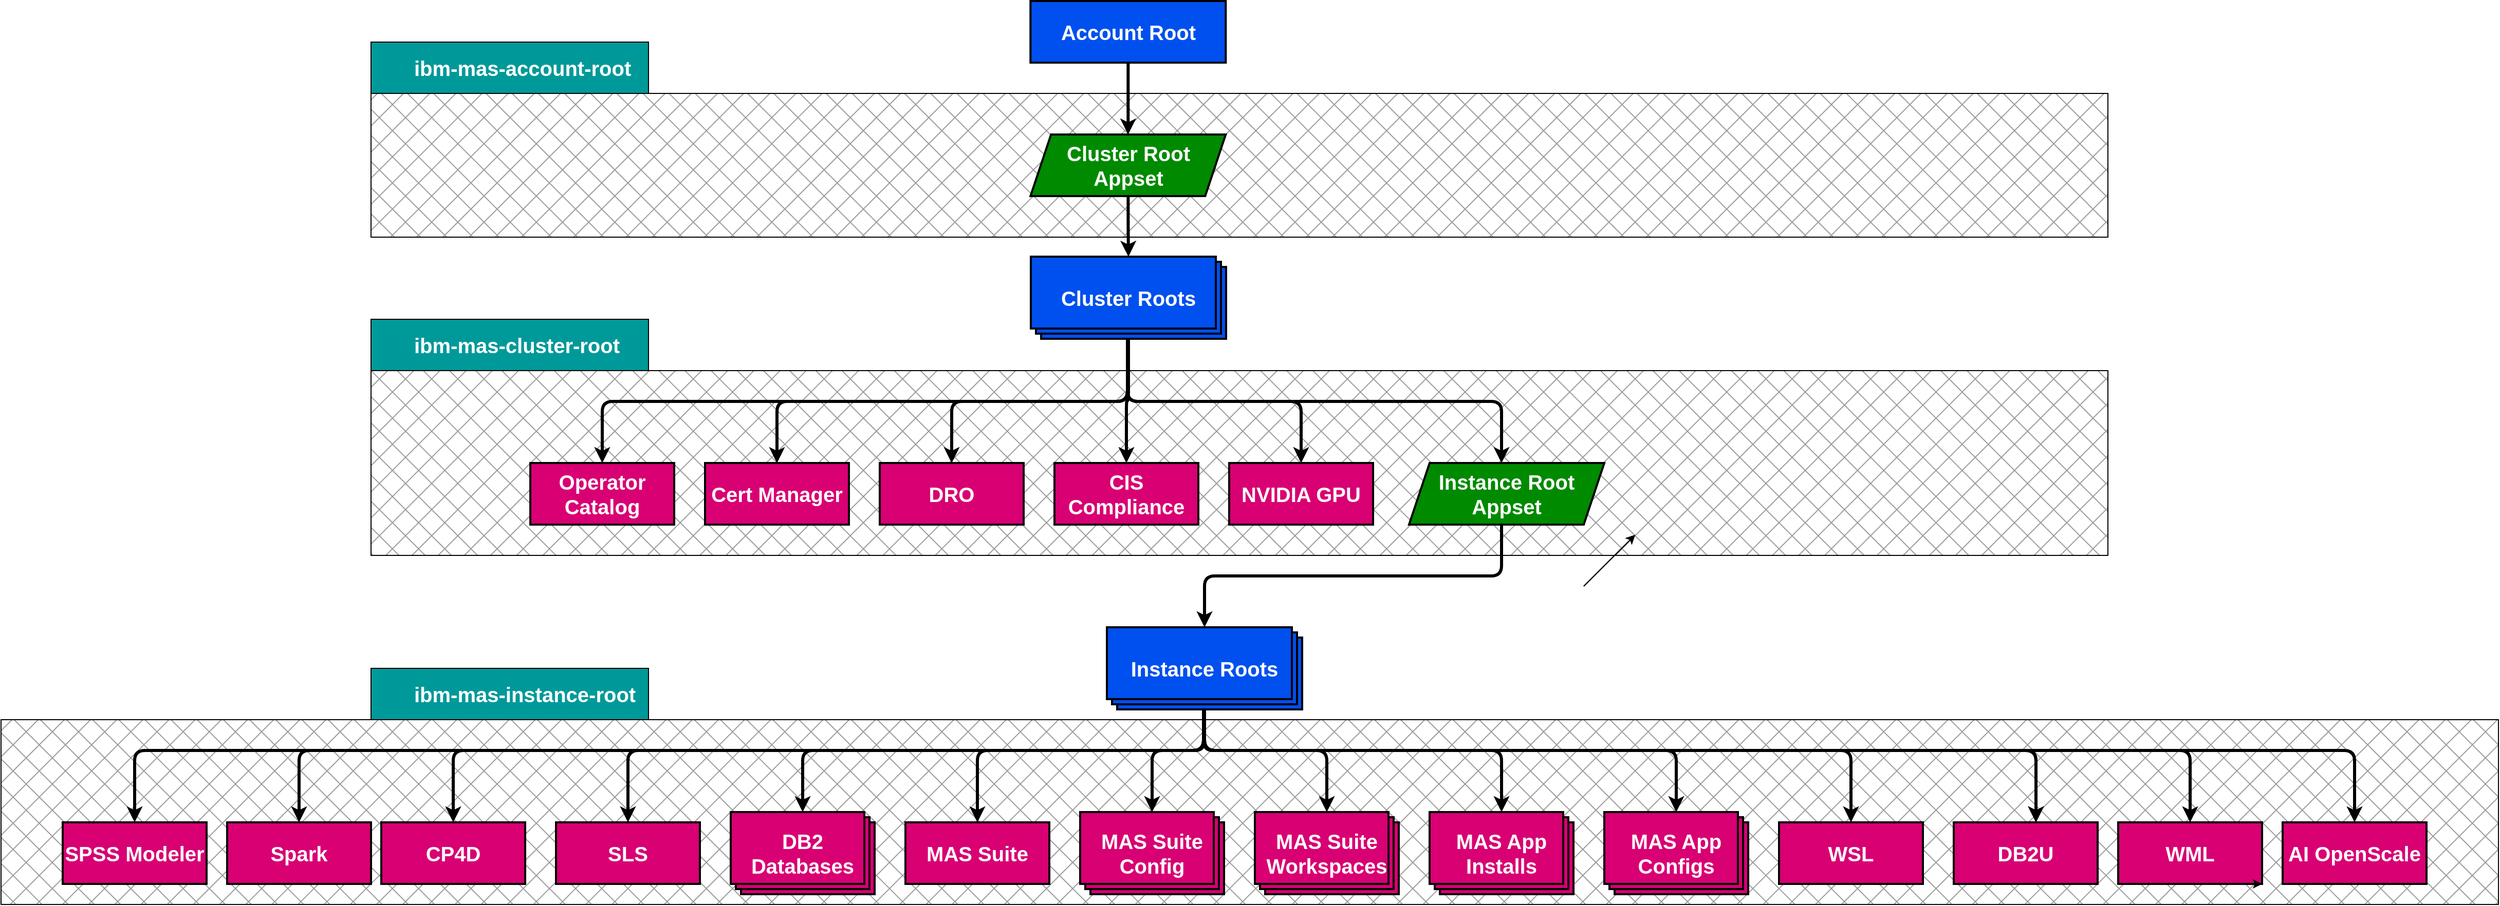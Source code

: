 <mxfile>
  <diagram id="ml8bYYsEtUAZJTW_Lftc" name="Page-1">
    <mxGraphModel dx="3089" dy="1564" grid="1" gridSize="10" guides="0" tooltips="1" connect="1" arrows="1" fold="1" page="0" pageScale="1" pageWidth="827" pageHeight="1169" background="#ffffff" math="0" shadow="0">
      <root>
        <mxCell id="0" />
        <mxCell id="1" parent="0" />
        <mxCell id="151" value="" style="rounded=0;whiteSpace=wrap;html=1;strokeColor=#000000;strokeWidth=1;fontSize=20;fillColor=#9C9C9C;fillStyle=cross-hatch;" parent="1" vertex="1">
          <mxGeometry x="-370" y="750" width="2430" height="180" as="geometry" />
        </mxCell>
        <mxCell id="160" value="" style="rounded=0;whiteSpace=wrap;html=1;strokeColor=#000000;strokeWidth=1;fontSize=20;fillColor=#9C9C9C;fillStyle=cross-hatch;" parent="1" vertex="1">
          <mxGeometry x="-10" y="140" width="1690" height="140" as="geometry" />
        </mxCell>
        <mxCell id="146" value="" style="rounded=0;whiteSpace=wrap;html=1;strokeColor=#000000;strokeWidth=1;fontSize=20;fillColor=#9C9C9C;fillStyle=cross-hatch;" parent="1" vertex="1">
          <mxGeometry x="-10" y="410" width="1690" height="180" as="geometry" />
        </mxCell>
        <mxCell id="117" style="edgeStyle=orthogonalEdgeStyle;html=1;strokeWidth=3;orthogonal=1;strokeColor=#000000;" parent="1" source="2" target="3" edge="1">
          <mxGeometry relative="1" as="geometry" />
        </mxCell>
        <mxCell id="2" value="Account Root" style="rounded=0;whiteSpace=wrap;html=1;fillColor=#0050ef;fontColor=#ffffff;strokeColor=#000000;fontStyle=1;fontSize=20;strokeWidth=2;align=center;spacing=0;" parent="1" vertex="1">
          <mxGeometry x="631.662" y="50" width="190" height="60" as="geometry" />
        </mxCell>
        <mxCell id="116" style="edgeStyle=orthogonalEdgeStyle;html=1;strokeWidth=3;orthogonal=1;strokeColor=#000000;" parent="1" source="3" target="107" edge="1">
          <mxGeometry relative="1" as="geometry" />
        </mxCell>
        <mxCell id="3" value="Cluster Root Appset" style="shape=parallelogram;perimeter=parallelogramPerimeter;whiteSpace=wrap;html=1;fixedSize=1;fillColor=#008a00;fontColor=#ffffff;strokeColor=#000000;fontStyle=1;fontSize=20;strokeWidth=2;align=center;spacing=0;" parent="1" vertex="1">
          <mxGeometry x="631.662" y="180" width="190" height="60" as="geometry" />
        </mxCell>
        <mxCell id="134" style="edgeStyle=orthogonalEdgeStyle;html=1;strokeWidth=3;orthogonal=1;strokeColor=#000000;" parent="1" source="5" target="125" edge="1">
          <mxGeometry relative="1" as="geometry">
            <Array as="points">
              <mxPoint x="1090" y="610" />
              <mxPoint x="801" y="610" />
            </Array>
          </mxGeometry>
        </mxCell>
        <mxCell id="5" value="Instance Root Appset" style="shape=parallelogram;perimeter=parallelogramPerimeter;whiteSpace=wrap;html=1;fixedSize=1;fillColor=#008a00;fontColor=#ffffff;strokeColor=#000000;fontStyle=1;fontSize=20;strokeWidth=2;align=center;spacing=0;" parent="1" vertex="1">
          <mxGeometry x="1000" y="500" width="190" height="60" as="geometry" />
        </mxCell>
        <mxCell id="11" value="Operator Catalog" style="rounded=0;whiteSpace=wrap;html=1;fillColor=#d80073;strokeColor=#000000;fontColor=#ffffff;fontStyle=1;fontSize=20;strokeWidth=2;align=center;spacing=0;" parent="1" vertex="1">
          <mxGeometry x="145" y="500" width="140" height="60" as="geometry" />
        </mxCell>
        <mxCell id="13" value="Cert Manager" style="rounded=0;whiteSpace=wrap;html=1;fillColor=#d80073;strokeColor=#000000;fontColor=#ffffff;fontStyle=1;fontSize=20;strokeWidth=2;align=center;spacing=0;" parent="1" vertex="1">
          <mxGeometry x="315" y="500" width="140" height="60" as="geometry" />
        </mxCell>
        <mxCell id="14" value="DRO" style="rounded=0;whiteSpace=wrap;html=1;fillColor=#d80073;strokeColor=#000000;fontColor=#ffffff;fontStyle=1;fontSize=20;strokeWidth=2;align=center;spacing=0;" parent="1" vertex="1">
          <mxGeometry x="485" y="500" width="140" height="60" as="geometry" />
        </mxCell>
        <mxCell id="15" value="CIS Compliance" style="rounded=0;whiteSpace=wrap;html=1;fillColor=#d80073;strokeColor=#000000;fontColor=#ffffff;fontStyle=1;fontSize=20;strokeWidth=2;align=center;spacing=0;" parent="1" vertex="1">
          <mxGeometry x="655" y="500" width="140" height="60" as="geometry" />
        </mxCell>
        <mxCell id="16" value="NVIDIA GPU" style="rounded=0;whiteSpace=wrap;html=1;fillColor=#d80073;strokeColor=#000000;fontColor=#ffffff;fontStyle=1;fontSize=20;strokeWidth=2;align=center;spacing=0;" parent="1" vertex="1">
          <mxGeometry x="825" y="500" width="140" height="60" as="geometry" />
        </mxCell>
        <mxCell id="17" value="DB2U" style="rounded=0;whiteSpace=wrap;html=1;fillColor=#d80073;strokeColor=#000000;fontColor=#ffffff;fontStyle=1;fontSize=20;strokeWidth=2;align=center;spacing=0;" parent="1" vertex="1">
          <mxGeometry x="1530" y="850" width="140" height="60" as="geometry" />
        </mxCell>
        <mxCell id="26" value="MAS Suite" style="rounded=0;whiteSpace=wrap;html=1;fillColor=#d80073;strokeColor=#000000;fontColor=#ffffff;fontStyle=1;fontSize=20;strokeWidth=2;align=center;spacing=0;" parent="1" vertex="1">
          <mxGeometry x="510" y="850" width="140" height="60" as="geometry" />
        </mxCell>
        <mxCell id="34" value="SLS" style="rounded=0;whiteSpace=wrap;html=1;fillColor=#d80073;strokeColor=#000000;fontColor=#ffffff;fontStyle=1;fontSize=20;strokeWidth=2;align=center;spacing=0;" parent="1" vertex="1">
          <mxGeometry x="170" y="850" width="140" height="60" as="geometry" />
        </mxCell>
        <mxCell id="50" value="CP4D" style="rounded=0;whiteSpace=wrap;html=1;fillColor=#d80073;strokeColor=#000000;fontColor=#ffffff;fontStyle=1;fontSize=20;strokeWidth=2;align=center;spacing=0;" parent="1" vertex="1">
          <mxGeometry y="850" width="140" height="60" as="geometry" />
        </mxCell>
        <mxCell id="118" style="edgeStyle=orthogonalEdgeStyle;html=1;strokeWidth=3;orthogonal=1;strokeColor=#000000;" parent="1" source="107" target="11" edge="1">
          <mxGeometry relative="1" as="geometry">
            <Array as="points">
              <mxPoint x="726" y="440" />
              <mxPoint x="215" y="440" />
            </Array>
          </mxGeometry>
        </mxCell>
        <mxCell id="119" style="edgeStyle=orthogonalEdgeStyle;html=1;strokeWidth=3;orthogonal=1;strokeColor=#000000;" parent="1" source="107" target="13" edge="1">
          <mxGeometry relative="1" as="geometry">
            <Array as="points">
              <mxPoint x="726" y="440" />
              <mxPoint x="385" y="440" />
            </Array>
          </mxGeometry>
        </mxCell>
        <mxCell id="120" style="edgeStyle=orthogonalEdgeStyle;html=1;strokeWidth=3;orthogonal=1;strokeColor=#000000;" parent="1" source="107" target="14" edge="1">
          <mxGeometry relative="1" as="geometry">
            <Array as="points">
              <mxPoint x="726" y="440" />
              <mxPoint x="555" y="440" />
            </Array>
          </mxGeometry>
        </mxCell>
        <mxCell id="121" style="edgeStyle=orthogonalEdgeStyle;html=1;strokeWidth=3;orthogonal=1;strokeColor=#000000;" parent="1" source="107" target="15" edge="1">
          <mxGeometry relative="1" as="geometry" />
        </mxCell>
        <mxCell id="122" style="edgeStyle=orthogonalEdgeStyle;html=1;strokeWidth=3;orthogonal=1;strokeColor=#000000;" parent="1" source="107" target="16" edge="1">
          <mxGeometry relative="1" as="geometry">
            <Array as="points">
              <mxPoint x="726" y="440" />
              <mxPoint x="895" y="440" />
            </Array>
          </mxGeometry>
        </mxCell>
        <mxCell id="124" style="edgeStyle=orthogonalEdgeStyle;html=1;strokeWidth=3;orthogonal=1;strokeColor=#000000;" parent="1" source="107" target="5" edge="1">
          <mxGeometry relative="1" as="geometry">
            <Array as="points">
              <mxPoint x="726" y="440" />
              <mxPoint x="1090" y="440" />
            </Array>
          </mxGeometry>
        </mxCell>
        <mxCell id="107" value="&lt;span style=&quot;color: rgb(255, 255, 255); font-family: Helvetica; font-size: 20px; font-style: normal; font-variant-ligatures: normal; font-variant-caps: normal; letter-spacing: normal; orphans: 2; text-indent: 0px; text-transform: none; widows: 2; word-spacing: 0px; -webkit-text-stroke-width: 0px; text-decoration-thickness: initial; text-decoration-style: initial; text-decoration-color: initial; float: none; display: inline !important;&quot;&gt;Cluster Roots&lt;/span&gt;" style="verticalLabelPosition=middle;verticalAlign=middle;html=1;shape=mxgraph.basic.layered_rect;dx=10;outlineConnect=0;fillColor=#0050ef;fontColor=#ffffff;strokeColor=#000000;labelPosition=center;align=center;labelBackgroundColor=none;whiteSpace=wrap;horizontal=1;fontStyle=1;fontSize=20;strokeWidth=2;spacing=0;" parent="1" vertex="1">
          <mxGeometry x="632.004" y="299" width="190" height="80" as="geometry" />
        </mxCell>
        <mxCell id="136" style="edgeStyle=orthogonalEdgeStyle;html=1;strokeWidth=3;orthogonal=1;strokeColor=#000000;" parent="1" source="125" target="34" edge="1">
          <mxGeometry relative="1" as="geometry">
            <Array as="points">
              <mxPoint x="801" y="780" />
              <mxPoint x="240" y="780" />
            </Array>
          </mxGeometry>
        </mxCell>
        <mxCell id="137" style="edgeStyle=orthogonalEdgeStyle;html=1;strokeWidth=3;orthogonal=1;strokeColor=#000000;" parent="1" source="125" target="129" edge="1">
          <mxGeometry relative="1" as="geometry">
            <Array as="points">
              <mxPoint x="801" y="780" />
              <mxPoint x="410" y="780" />
            </Array>
          </mxGeometry>
        </mxCell>
        <mxCell id="138" style="edgeStyle=orthogonalEdgeStyle;html=1;strokeWidth=3;orthogonal=1;strokeColor=#000000;" parent="1" source="125" target="26" edge="1">
          <mxGeometry relative="1" as="geometry">
            <Array as="points">
              <mxPoint x="801" y="780" />
              <mxPoint x="580" y="780" />
            </Array>
          </mxGeometry>
        </mxCell>
        <mxCell id="139" style="edgeStyle=orthogonalEdgeStyle;html=1;strokeWidth=3;orthogonal=1;strokeColor=#000000;" parent="1" source="125" target="130" edge="1">
          <mxGeometry relative="1" as="geometry">
            <Array as="points">
              <mxPoint x="801" y="780" />
              <mxPoint x="750" y="780" />
            </Array>
          </mxGeometry>
        </mxCell>
        <mxCell id="140" style="edgeStyle=orthogonalEdgeStyle;html=1;strokeWidth=3;orthogonal=1;strokeColor=#000000;" parent="1" source="125" target="131" edge="1">
          <mxGeometry relative="1" as="geometry">
            <Array as="points">
              <mxPoint x="801" y="780" />
              <mxPoint x="920" y="780" />
            </Array>
          </mxGeometry>
        </mxCell>
        <mxCell id="141" style="edgeStyle=orthogonalEdgeStyle;html=1;strokeWidth=3;orthogonal=1;strokeColor=#000000;" parent="1" source="125" target="132" edge="1">
          <mxGeometry relative="1" as="geometry">
            <Array as="points">
              <mxPoint x="801" y="780" />
              <mxPoint x="1090" y="780" />
            </Array>
          </mxGeometry>
        </mxCell>
        <mxCell id="142" style="edgeStyle=orthogonalEdgeStyle;html=1;strokeWidth=3;orthogonal=1;strokeColor=#000000;" parent="1" source="125" target="133" edge="1">
          <mxGeometry relative="1" as="geometry">
            <Array as="points">
              <mxPoint x="801" y="780" />
              <mxPoint x="1260" y="780" />
            </Array>
          </mxGeometry>
        </mxCell>
        <mxCell id="145" style="edgeStyle=orthogonalEdgeStyle;html=1;strokeColor=#000000;strokeWidth=3;fontSize=20;orthogonal=1;" parent="1" source="125" target="143" edge="1">
          <mxGeometry relative="1" as="geometry">
            <Array as="points">
              <mxPoint x="801" y="780" />
              <mxPoint x="1430" y="780" />
            </Array>
          </mxGeometry>
        </mxCell>
        <mxCell id="125" value="Instance Roots" style="verticalLabelPosition=middle;verticalAlign=middle;html=1;shape=mxgraph.basic.layered_rect;dx=10;outlineConnect=0;fillColor=#0050ef;fontColor=#ffffff;strokeColor=#000000;labelPosition=center;align=center;labelBackgroundColor=none;whiteSpace=wrap;horizontal=1;fontStyle=1;fontSize=20;strokeWidth=2;spacing=0;" parent="1" vertex="1">
          <mxGeometry x="706" y="660" width="190" height="80" as="geometry" />
        </mxCell>
        <mxCell id="129" value="DB2 Databases" style="verticalLabelPosition=middle;verticalAlign=middle;html=1;shape=mxgraph.basic.layered_rect;dx=10;outlineConnect=0;fillColor=#d80073;fontColor=#ffffff;strokeColor=#000000;labelPosition=center;align=center;labelBackgroundColor=none;whiteSpace=wrap;horizontal=1;strokeWidth=2;fontStyle=1;fontSize=20;spacing=0;" parent="1" vertex="1">
          <mxGeometry x="340" y="840" width="140" height="80" as="geometry" />
        </mxCell>
        <mxCell id="130" value="MAS Suite Config" style="verticalLabelPosition=middle;verticalAlign=middle;html=1;shape=mxgraph.basic.layered_rect;dx=10;outlineConnect=0;fillColor=#d80073;fontColor=#ffffff;strokeColor=#000000;labelPosition=center;align=center;labelBackgroundColor=none;whiteSpace=wrap;horizontal=1;fontStyle=1;fontSize=20;strokeWidth=2;spacing=0;" parent="1" vertex="1">
          <mxGeometry x="680" y="840" width="140" height="80" as="geometry" />
        </mxCell>
        <mxCell id="131" value="MAS Suite Workspaces" style="verticalLabelPosition=middle;verticalAlign=middle;html=1;shape=mxgraph.basic.layered_rect;dx=10;outlineConnect=0;fillColor=#d80073;fontColor=#ffffff;strokeColor=#000000;labelPosition=center;align=center;labelBackgroundColor=none;whiteSpace=wrap;horizontal=1;fontStyle=1;fontSize=20;strokeWidth=2;spacing=0;" parent="1" vertex="1">
          <mxGeometry x="850" y="840" width="140" height="80" as="geometry" />
        </mxCell>
        <mxCell id="132" value="MAS App Installs" style="verticalLabelPosition=middle;verticalAlign=middle;html=1;shape=mxgraph.basic.layered_rect;dx=10;outlineConnect=0;fillColor=#d80073;fontColor=#ffffff;strokeColor=#000000;labelPosition=center;align=center;labelBackgroundColor=none;whiteSpace=wrap;horizontal=1;fontStyle=1;fontSize=20;strokeWidth=2;spacing=0;" parent="1" vertex="1">
          <mxGeometry x="1020" y="840" width="140" height="80" as="geometry" />
        </mxCell>
        <mxCell id="133" value="MAS App Configs" style="verticalLabelPosition=middle;verticalAlign=middle;html=1;shape=mxgraph.basic.layered_rect;dx=10;outlineConnect=0;fillColor=#d80073;fontColor=#ffffff;strokeColor=#000000;labelPosition=center;align=center;labelBackgroundColor=none;whiteSpace=wrap;horizontal=1;fontStyle=1;fontSize=20;strokeWidth=2;spacing=0;" parent="1" vertex="1">
          <mxGeometry x="1190" y="840" width="140" height="80" as="geometry" />
        </mxCell>
        <mxCell id="143" value="WSL" style="rounded=0;whiteSpace=wrap;html=1;fillColor=#d80073;strokeColor=#000000;fontColor=#ffffff;fontStyle=1;fontSize=20;strokeWidth=2;align=center;spacing=0;" parent="1" vertex="1">
          <mxGeometry x="1360" y="850" width="140" height="60" as="geometry" />
        </mxCell>
        <mxCell id="152" value="" style="edgeStyle=orthogonalEdgeStyle;html=1;strokeWidth=3;orthogonal=1;strokeColor=#000000;endArrow=none;" parent="1" source="125" target="151" edge="1">
          <mxGeometry relative="1" as="geometry">
            <Array as="points">
              <mxPoint x="801" y="780" />
            </Array>
            <mxPoint x="801.048" y="740" as="sourcePoint" />
            <mxPoint x="70" y="850" as="targetPoint" />
          </mxGeometry>
        </mxCell>
        <mxCell id="162" value="&lt;font style=&quot;font-size: 20px;&quot;&gt;ibm-mas-account-root&lt;/font&gt;" style="rounded=0;whiteSpace=wrap;html=1;fillColor=#009999;strokeColor=#000000;fontSize=36;fontColor=#ffffff;strokeWidth=1;fontStyle=1;spacingLeft=42;align=left;spacing=0;verticalAlign=middle;spacingTop=-11;fillStyle=solid;" parent="1" vertex="1">
          <mxGeometry x="-10" y="90" width="270" height="50" as="geometry" />
        </mxCell>
        <mxCell id="163" value="" style="shape=image;verticalLabelPosition=bottom;labelBackgroundColor=default;verticalAlign=top;aspect=fixed;imageAspect=0;image=https://helm.sh/img/helm.svg;" parent="1" vertex="1">
          <mxGeometry y="100" width="25.99" height="30" as="geometry" />
        </mxCell>
        <mxCell id="148" value="&lt;font style=&quot;font-size: 20px;&quot;&gt;ibm-mas-cluster-root&lt;/font&gt;" style="rounded=0;whiteSpace=wrap;html=1;fillColor=#009999;strokeColor=#000000;fontSize=36;fontColor=#ffffff;strokeWidth=1;fontStyle=1;spacingLeft=42;align=left;spacing=0;verticalAlign=middle;spacingTop=-11;fillStyle=solid;" parent="1" vertex="1">
          <mxGeometry x="-10" y="360" width="270" height="50" as="geometry" />
        </mxCell>
        <mxCell id="149" value="" style="shape=image;verticalLabelPosition=bottom;labelBackgroundColor=default;verticalAlign=top;aspect=fixed;imageAspect=0;image=https://helm.sh/img/helm.svg;" parent="1" vertex="1">
          <mxGeometry y="370" width="25.99" height="30" as="geometry" />
        </mxCell>
        <mxCell id="158" value="&lt;font style=&quot;font-size: 20px;&quot;&gt;ibm-mas-instance-root&lt;/font&gt;" style="rounded=0;whiteSpace=wrap;html=1;fillColor=#009999;strokeColor=#000000;fontSize=36;fontColor=#ffffff;strokeWidth=1;fontStyle=1;spacingLeft=42;align=left;spacing=0;verticalAlign=middle;spacingTop=-11;fillStyle=solid;" parent="1" vertex="1">
          <mxGeometry x="-10" y="700" width="270" height="50" as="geometry" />
        </mxCell>
        <mxCell id="159" value="" style="shape=image;verticalLabelPosition=bottom;labelBackgroundColor=default;verticalAlign=top;aspect=fixed;imageAspect=0;image=https://helm.sh/img/helm.svg;" parent="1" vertex="1">
          <mxGeometry y="710" width="25.99" height="30" as="geometry" />
        </mxCell>
        <mxCell id="165" style="edgeStyle=orthogonalEdgeStyle;html=1;strokeColor=#000000;strokeWidth=3;fontSize=20;orthogonal=1;" parent="1" source="125" target="17" edge="1">
          <mxGeometry relative="1" as="geometry">
            <Array as="points">
              <mxPoint x="800" y="780" />
              <mxPoint x="1610" y="780" />
            </Array>
            <mxPoint x="811" y="750" as="sourcePoint" />
            <mxPoint x="1440" y="860" as="targetPoint" />
          </mxGeometry>
        </mxCell>
        <mxCell id="166" style="edgeStyle=orthogonalEdgeStyle;html=1;strokeWidth=3;orthogonal=1;strokeColor=#000000;" parent="1" source="125" target="50" edge="1">
          <mxGeometry relative="1" as="geometry">
            <Array as="points">
              <mxPoint x="800" y="780" />
              <mxPoint x="70" y="780" />
            </Array>
            <mxPoint x="811" y="750" as="sourcePoint" />
            <mxPoint x="590" y="860" as="targetPoint" />
          </mxGeometry>
        </mxCell>
        <mxCell id="170" value="WML" style="rounded=0;whiteSpace=wrap;html=1;fillColor=#d80073;strokeColor=#000000;fontColor=#ffffff;fontStyle=1;fontSize=20;strokeWidth=2;align=center;spacing=0;" parent="1" vertex="1">
          <mxGeometry x="1690" y="850" width="140" height="60" as="geometry" />
        </mxCell>
        <mxCell id="171" value="AI OpenScale" style="rounded=0;whiteSpace=wrap;html=1;fillColor=#d80073;strokeColor=#000000;fontColor=#ffffff;fontStyle=1;fontSize=20;strokeWidth=2;align=center;spacing=0;" parent="1" vertex="1">
          <mxGeometry x="1850" y="850" width="140" height="60" as="geometry" />
        </mxCell>
        <mxCell id="172" value="" style="endArrow=classic;html=1;" parent="1" edge="1">
          <mxGeometry width="50" height="50" relative="1" as="geometry">
            <mxPoint x="1170" y="620" as="sourcePoint" />
            <mxPoint x="1220" y="570" as="targetPoint" />
          </mxGeometry>
        </mxCell>
        <mxCell id="173" value="" style="endArrow=classic;html=1;" parent="1" edge="1">
          <mxGeometry width="50" height="50" relative="1" as="geometry">
            <mxPoint x="1170" y="620" as="sourcePoint" />
            <mxPoint x="1220" y="570" as="targetPoint" />
          </mxGeometry>
        </mxCell>
        <mxCell id="174" style="edgeStyle=orthogonalEdgeStyle;html=1;strokeColor=#000000;strokeWidth=3;fontSize=20;orthogonal=1;" parent="1" edge="1">
          <mxGeometry relative="1" as="geometry">
            <Array as="points">
              <mxPoint x="800" y="780" />
              <mxPoint x="1610" y="780" />
            </Array>
            <mxPoint x="800" y="740" as="sourcePoint" />
            <mxPoint x="1610" y="850" as="targetPoint" />
          </mxGeometry>
        </mxCell>
        <mxCell id="175" style="edgeStyle=orthogonalEdgeStyle;html=1;strokeColor=#000000;strokeWidth=3;fontSize=20;orthogonal=1;" parent="1" edge="1">
          <mxGeometry relative="1" as="geometry">
            <Array as="points">
              <mxPoint x="800" y="740" />
              <mxPoint x="800" y="780" />
              <mxPoint x="1760" y="780" />
            </Array>
            <mxPoint x="800" y="760" as="sourcePoint" />
            <mxPoint x="1760" y="850" as="targetPoint" />
          </mxGeometry>
        </mxCell>
        <mxCell id="176" style="edgeStyle=none;html=1;exitX=0.5;exitY=1;exitDx=0;exitDy=0;entryX=1;entryY=1;entryDx=0;entryDy=0;" parent="1" source="170" target="170" edge="1">
          <mxGeometry relative="1" as="geometry" />
        </mxCell>
        <mxCell id="177" style="edgeStyle=orthogonalEdgeStyle;html=1;strokeColor=#000000;strokeWidth=3;fontSize=20;orthogonal=1;" parent="1" edge="1">
          <mxGeometry relative="1" as="geometry">
            <Array as="points">
              <mxPoint x="800" y="780" />
              <mxPoint x="1920" y="780" />
            </Array>
            <mxPoint x="800" y="740" as="sourcePoint" />
            <mxPoint x="1920" y="850" as="targetPoint" />
          </mxGeometry>
        </mxCell>
        <mxCell id="178" value="Spark" style="rounded=0;whiteSpace=wrap;html=1;fillColor=#d80073;strokeColor=#000000;fontColor=#ffffff;fontStyle=1;fontSize=20;strokeWidth=2;align=center;spacing=0;" parent="1" vertex="1">
          <mxGeometry x="-150" y="850" width="140" height="60" as="geometry" />
        </mxCell>
        <mxCell id="179" value="SPSS Modeler" style="rounded=0;whiteSpace=wrap;html=1;fillColor=#d80073;strokeColor=#000000;fontColor=#ffffff;fontStyle=1;fontSize=20;strokeWidth=2;align=center;spacing=0;" parent="1" vertex="1">
          <mxGeometry x="-310" y="850" width="140" height="60" as="geometry" />
        </mxCell>
        <mxCell id="180" style="edgeStyle=orthogonalEdgeStyle;html=1;strokeWidth=3;orthogonal=1;strokeColor=#000000;" parent="1" edge="1">
          <mxGeometry relative="1" as="geometry">
            <Array as="points">
              <mxPoint x="800" y="740" />
              <mxPoint x="800" y="780" />
              <mxPoint x="-240" y="780" />
            </Array>
            <mxPoint x="800" y="740" as="sourcePoint" />
            <mxPoint x="-240" y="850" as="targetPoint" />
          </mxGeometry>
        </mxCell>
        <mxCell id="181" style="edgeStyle=orthogonalEdgeStyle;html=1;strokeWidth=3;orthogonal=1;strokeColor=#000000;" parent="1" edge="1">
          <mxGeometry relative="1" as="geometry">
            <Array as="points">
              <mxPoint x="800" y="740" />
              <mxPoint x="800" y="780" />
              <mxPoint x="-80" y="780" />
            </Array>
            <mxPoint x="800" y="750" as="sourcePoint" />
            <mxPoint x="-80" y="850" as="targetPoint" />
          </mxGeometry>
        </mxCell>
      </root>
    </mxGraphModel>
  </diagram>
</mxfile>

